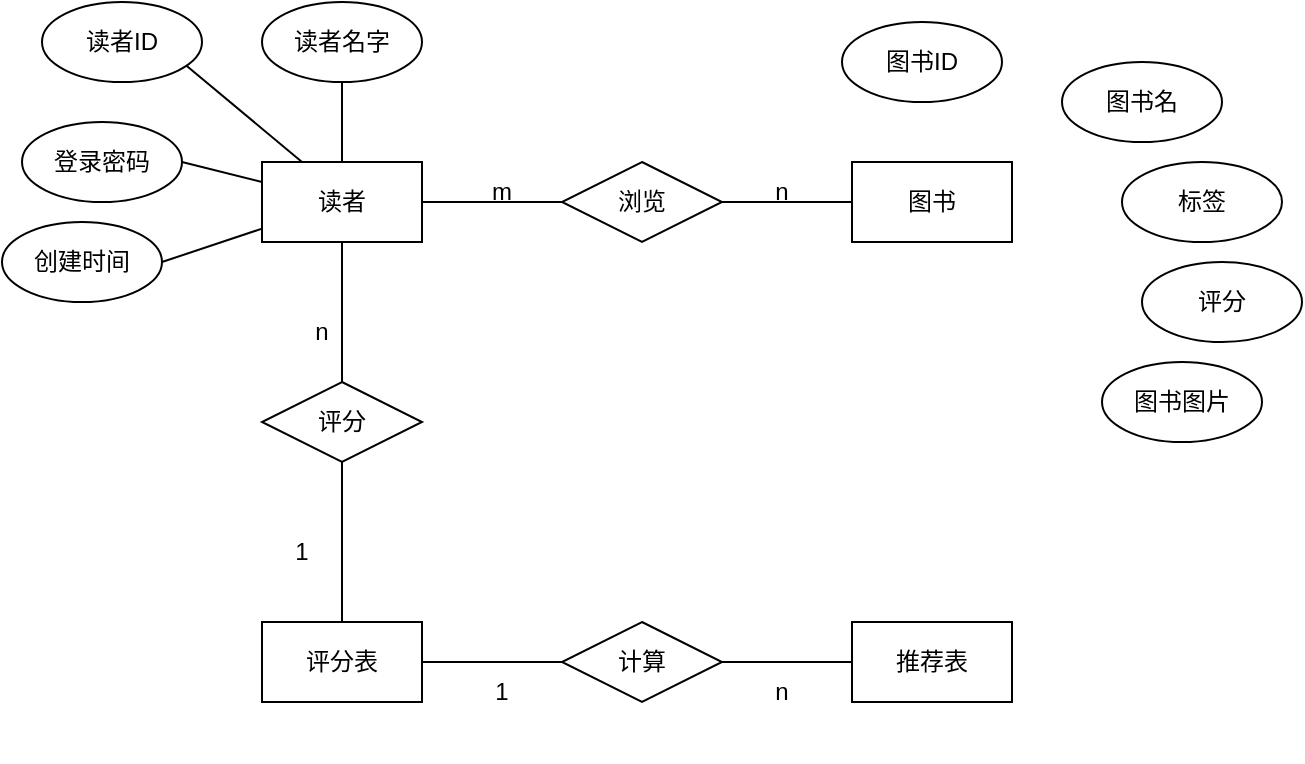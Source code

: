 <mxfile version="21.3.2" type="github">
  <diagram name="Page-1" id="cDdMqPbO0NjChHjkCC8m">
    <mxGraphModel dx="1461" dy="676" grid="1" gridSize="10" guides="1" tooltips="1" connect="1" arrows="1" fold="1" page="1" pageScale="1" pageWidth="850" pageHeight="1100" math="0" shadow="0">
      <root>
        <mxCell id="0" />
        <mxCell id="1" parent="0" />
        <mxCell id="imbKpkbCnUbnrznE_cFk-4" style="edgeStyle=orthogonalEdgeStyle;rounded=0;orthogonalLoop=1;jettySize=auto;html=1;exitX=1;exitY=0.5;exitDx=0;exitDy=0;entryX=0;entryY=0.5;entryDx=0;entryDy=0;endArrow=none;endFill=0;" edge="1" parent="1" source="imbKpkbCnUbnrznE_cFk-1" target="imbKpkbCnUbnrznE_cFk-2">
          <mxGeometry relative="1" as="geometry" />
        </mxCell>
        <mxCell id="imbKpkbCnUbnrznE_cFk-14" style="edgeStyle=orthogonalEdgeStyle;rounded=0;orthogonalLoop=1;jettySize=auto;html=1;exitX=0.5;exitY=1;exitDx=0;exitDy=0;endArrow=none;endFill=0;" edge="1" parent="1" source="imbKpkbCnUbnrznE_cFk-1" target="imbKpkbCnUbnrznE_cFk-12">
          <mxGeometry relative="1" as="geometry" />
        </mxCell>
        <mxCell id="imbKpkbCnUbnrznE_cFk-30" style="rounded=0;orthogonalLoop=1;jettySize=auto;html=1;entryX=1;entryY=0.5;entryDx=0;entryDy=0;endArrow=none;endFill=0;" edge="1" parent="1" source="imbKpkbCnUbnrznE_cFk-1" target="imbKpkbCnUbnrznE_cFk-29">
          <mxGeometry relative="1" as="geometry" />
        </mxCell>
        <mxCell id="imbKpkbCnUbnrznE_cFk-31" style="rounded=0;orthogonalLoop=1;jettySize=auto;html=1;entryX=1;entryY=0.5;entryDx=0;entryDy=0;endArrow=none;endFill=0;" edge="1" parent="1" source="imbKpkbCnUbnrznE_cFk-1" target="imbKpkbCnUbnrznE_cFk-28">
          <mxGeometry relative="1" as="geometry" />
        </mxCell>
        <mxCell id="imbKpkbCnUbnrznE_cFk-32" style="rounded=0;orthogonalLoop=1;jettySize=auto;html=1;entryX=0.5;entryY=1;entryDx=0;entryDy=0;endArrow=none;endFill=0;" edge="1" parent="1" source="imbKpkbCnUbnrznE_cFk-1" target="imbKpkbCnUbnrznE_cFk-27">
          <mxGeometry relative="1" as="geometry" />
        </mxCell>
        <mxCell id="imbKpkbCnUbnrznE_cFk-34" style="rounded=0;orthogonalLoop=1;jettySize=auto;html=1;exitX=0.25;exitY=0;exitDx=0;exitDy=0;endArrow=none;endFill=0;" edge="1" parent="1" source="imbKpkbCnUbnrznE_cFk-1">
          <mxGeometry relative="1" as="geometry">
            <mxPoint x="90" y="130" as="targetPoint" />
          </mxGeometry>
        </mxCell>
        <mxCell id="imbKpkbCnUbnrznE_cFk-1" value="读者" style="rounded=0;whiteSpace=wrap;html=1;" vertex="1" parent="1">
          <mxGeometry x="130" y="180" width="80" height="40" as="geometry" />
        </mxCell>
        <mxCell id="imbKpkbCnUbnrznE_cFk-10" style="edgeStyle=orthogonalEdgeStyle;rounded=0;orthogonalLoop=1;jettySize=auto;html=1;exitX=1;exitY=0.5;exitDx=0;exitDy=0;endArrow=none;endFill=0;" edge="1" parent="1" source="imbKpkbCnUbnrznE_cFk-2" target="imbKpkbCnUbnrznE_cFk-3">
          <mxGeometry relative="1" as="geometry" />
        </mxCell>
        <mxCell id="imbKpkbCnUbnrznE_cFk-2" value="浏览" style="rhombus;whiteSpace=wrap;html=1;" vertex="1" parent="1">
          <mxGeometry x="280" y="180" width="80" height="40" as="geometry" />
        </mxCell>
        <mxCell id="imbKpkbCnUbnrznE_cFk-3" value="图书" style="rounded=0;whiteSpace=wrap;html=1;" vertex="1" parent="1">
          <mxGeometry x="425" y="180" width="80" height="40" as="geometry" />
        </mxCell>
        <mxCell id="imbKpkbCnUbnrznE_cFk-6" value="m" style="text;html=1;strokeColor=none;fillColor=none;align=center;verticalAlign=middle;whiteSpace=wrap;rounded=0;" vertex="1" parent="1">
          <mxGeometry x="220" y="180" width="60" height="30" as="geometry" />
        </mxCell>
        <mxCell id="imbKpkbCnUbnrznE_cFk-11" value="n" style="text;html=1;strokeColor=none;fillColor=none;align=center;verticalAlign=middle;whiteSpace=wrap;rounded=0;" vertex="1" parent="1">
          <mxGeometry x="360" y="180" width="60" height="30" as="geometry" />
        </mxCell>
        <mxCell id="imbKpkbCnUbnrznE_cFk-15" style="edgeStyle=orthogonalEdgeStyle;rounded=0;orthogonalLoop=1;jettySize=auto;html=1;exitX=0.5;exitY=1;exitDx=0;exitDy=0;entryX=0.5;entryY=0;entryDx=0;entryDy=0;endArrow=none;endFill=0;" edge="1" parent="1" source="imbKpkbCnUbnrznE_cFk-12" target="imbKpkbCnUbnrznE_cFk-13">
          <mxGeometry relative="1" as="geometry" />
        </mxCell>
        <mxCell id="imbKpkbCnUbnrznE_cFk-12" value="评分" style="rhombus;whiteSpace=wrap;html=1;" vertex="1" parent="1">
          <mxGeometry x="130" y="290" width="80" height="40" as="geometry" />
        </mxCell>
        <mxCell id="imbKpkbCnUbnrznE_cFk-20" style="edgeStyle=orthogonalEdgeStyle;rounded=0;orthogonalLoop=1;jettySize=auto;html=1;exitX=1;exitY=0.5;exitDx=0;exitDy=0;entryX=0;entryY=0.5;entryDx=0;entryDy=0;endArrow=none;endFill=0;" edge="1" parent="1" source="imbKpkbCnUbnrznE_cFk-13" target="imbKpkbCnUbnrznE_cFk-16">
          <mxGeometry relative="1" as="geometry" />
        </mxCell>
        <mxCell id="imbKpkbCnUbnrznE_cFk-13" value="评分表" style="rounded=0;whiteSpace=wrap;html=1;" vertex="1" parent="1">
          <mxGeometry x="130" y="410" width="80" height="40" as="geometry" />
        </mxCell>
        <mxCell id="imbKpkbCnUbnrznE_cFk-21" style="edgeStyle=orthogonalEdgeStyle;rounded=0;orthogonalLoop=1;jettySize=auto;html=1;entryX=0;entryY=0.5;entryDx=0;entryDy=0;endArrow=none;endFill=0;" edge="1" parent="1" source="imbKpkbCnUbnrznE_cFk-16" target="imbKpkbCnUbnrznE_cFk-18">
          <mxGeometry relative="1" as="geometry" />
        </mxCell>
        <mxCell id="imbKpkbCnUbnrznE_cFk-16" value="计算" style="rhombus;whiteSpace=wrap;html=1;" vertex="1" parent="1">
          <mxGeometry x="280" y="410" width="80" height="40" as="geometry" />
        </mxCell>
        <mxCell id="imbKpkbCnUbnrznE_cFk-18" value="推荐表" style="rounded=0;whiteSpace=wrap;html=1;" vertex="1" parent="1">
          <mxGeometry x="425" y="410" width="80" height="40" as="geometry" />
        </mxCell>
        <mxCell id="imbKpkbCnUbnrznE_cFk-22" value="n" style="text;html=1;strokeColor=none;fillColor=none;align=center;verticalAlign=middle;whiteSpace=wrap;rounded=0;" vertex="1" parent="1">
          <mxGeometry x="130" y="230" width="60" height="70" as="geometry" />
        </mxCell>
        <mxCell id="imbKpkbCnUbnrznE_cFk-23" value="1" style="text;html=1;strokeColor=none;fillColor=none;align=center;verticalAlign=middle;whiteSpace=wrap;rounded=0;" vertex="1" parent="1">
          <mxGeometry x="120" y="340" width="60" height="70" as="geometry" />
        </mxCell>
        <mxCell id="imbKpkbCnUbnrznE_cFk-24" value="1" style="text;html=1;strokeColor=none;fillColor=none;align=center;verticalAlign=middle;whiteSpace=wrap;rounded=0;" vertex="1" parent="1">
          <mxGeometry x="220" y="410" width="60" height="70" as="geometry" />
        </mxCell>
        <mxCell id="imbKpkbCnUbnrznE_cFk-25" value="n" style="text;html=1;strokeColor=none;fillColor=none;align=center;verticalAlign=middle;whiteSpace=wrap;rounded=0;" vertex="1" parent="1">
          <mxGeometry x="360" y="410" width="60" height="70" as="geometry" />
        </mxCell>
        <mxCell id="imbKpkbCnUbnrznE_cFk-26" value="读者ID" style="ellipse;whiteSpace=wrap;html=1;" vertex="1" parent="1">
          <mxGeometry x="20" y="100" width="80" height="40" as="geometry" />
        </mxCell>
        <mxCell id="imbKpkbCnUbnrznE_cFk-27" value="读者名字" style="ellipse;whiteSpace=wrap;html=1;" vertex="1" parent="1">
          <mxGeometry x="130" y="100" width="80" height="40" as="geometry" />
        </mxCell>
        <mxCell id="imbKpkbCnUbnrznE_cFk-28" value="登录密码" style="ellipse;whiteSpace=wrap;html=1;" vertex="1" parent="1">
          <mxGeometry x="10" y="160" width="80" height="40" as="geometry" />
        </mxCell>
        <mxCell id="imbKpkbCnUbnrznE_cFk-29" value="创建时间" style="ellipse;whiteSpace=wrap;html=1;" vertex="1" parent="1">
          <mxGeometry y="210" width="80" height="40" as="geometry" />
        </mxCell>
        <mxCell id="imbKpkbCnUbnrznE_cFk-35" value="图书ID" style="ellipse;whiteSpace=wrap;html=1;" vertex="1" parent="1">
          <mxGeometry x="420" y="110" width="80" height="40" as="geometry" />
        </mxCell>
        <mxCell id="imbKpkbCnUbnrznE_cFk-36" value="图书名" style="ellipse;whiteSpace=wrap;html=1;" vertex="1" parent="1">
          <mxGeometry x="530" y="130" width="80" height="40" as="geometry" />
        </mxCell>
        <mxCell id="imbKpkbCnUbnrznE_cFk-37" value="标签" style="ellipse;whiteSpace=wrap;html=1;" vertex="1" parent="1">
          <mxGeometry x="560" y="180" width="80" height="40" as="geometry" />
        </mxCell>
        <mxCell id="imbKpkbCnUbnrznE_cFk-38" value="评分" style="ellipse;whiteSpace=wrap;html=1;" vertex="1" parent="1">
          <mxGeometry x="570" y="230" width="80" height="40" as="geometry" />
        </mxCell>
        <mxCell id="imbKpkbCnUbnrznE_cFk-39" value="图书图片" style="ellipse;whiteSpace=wrap;html=1;" vertex="1" parent="1">
          <mxGeometry x="550" y="280" width="80" height="40" as="geometry" />
        </mxCell>
      </root>
    </mxGraphModel>
  </diagram>
</mxfile>
